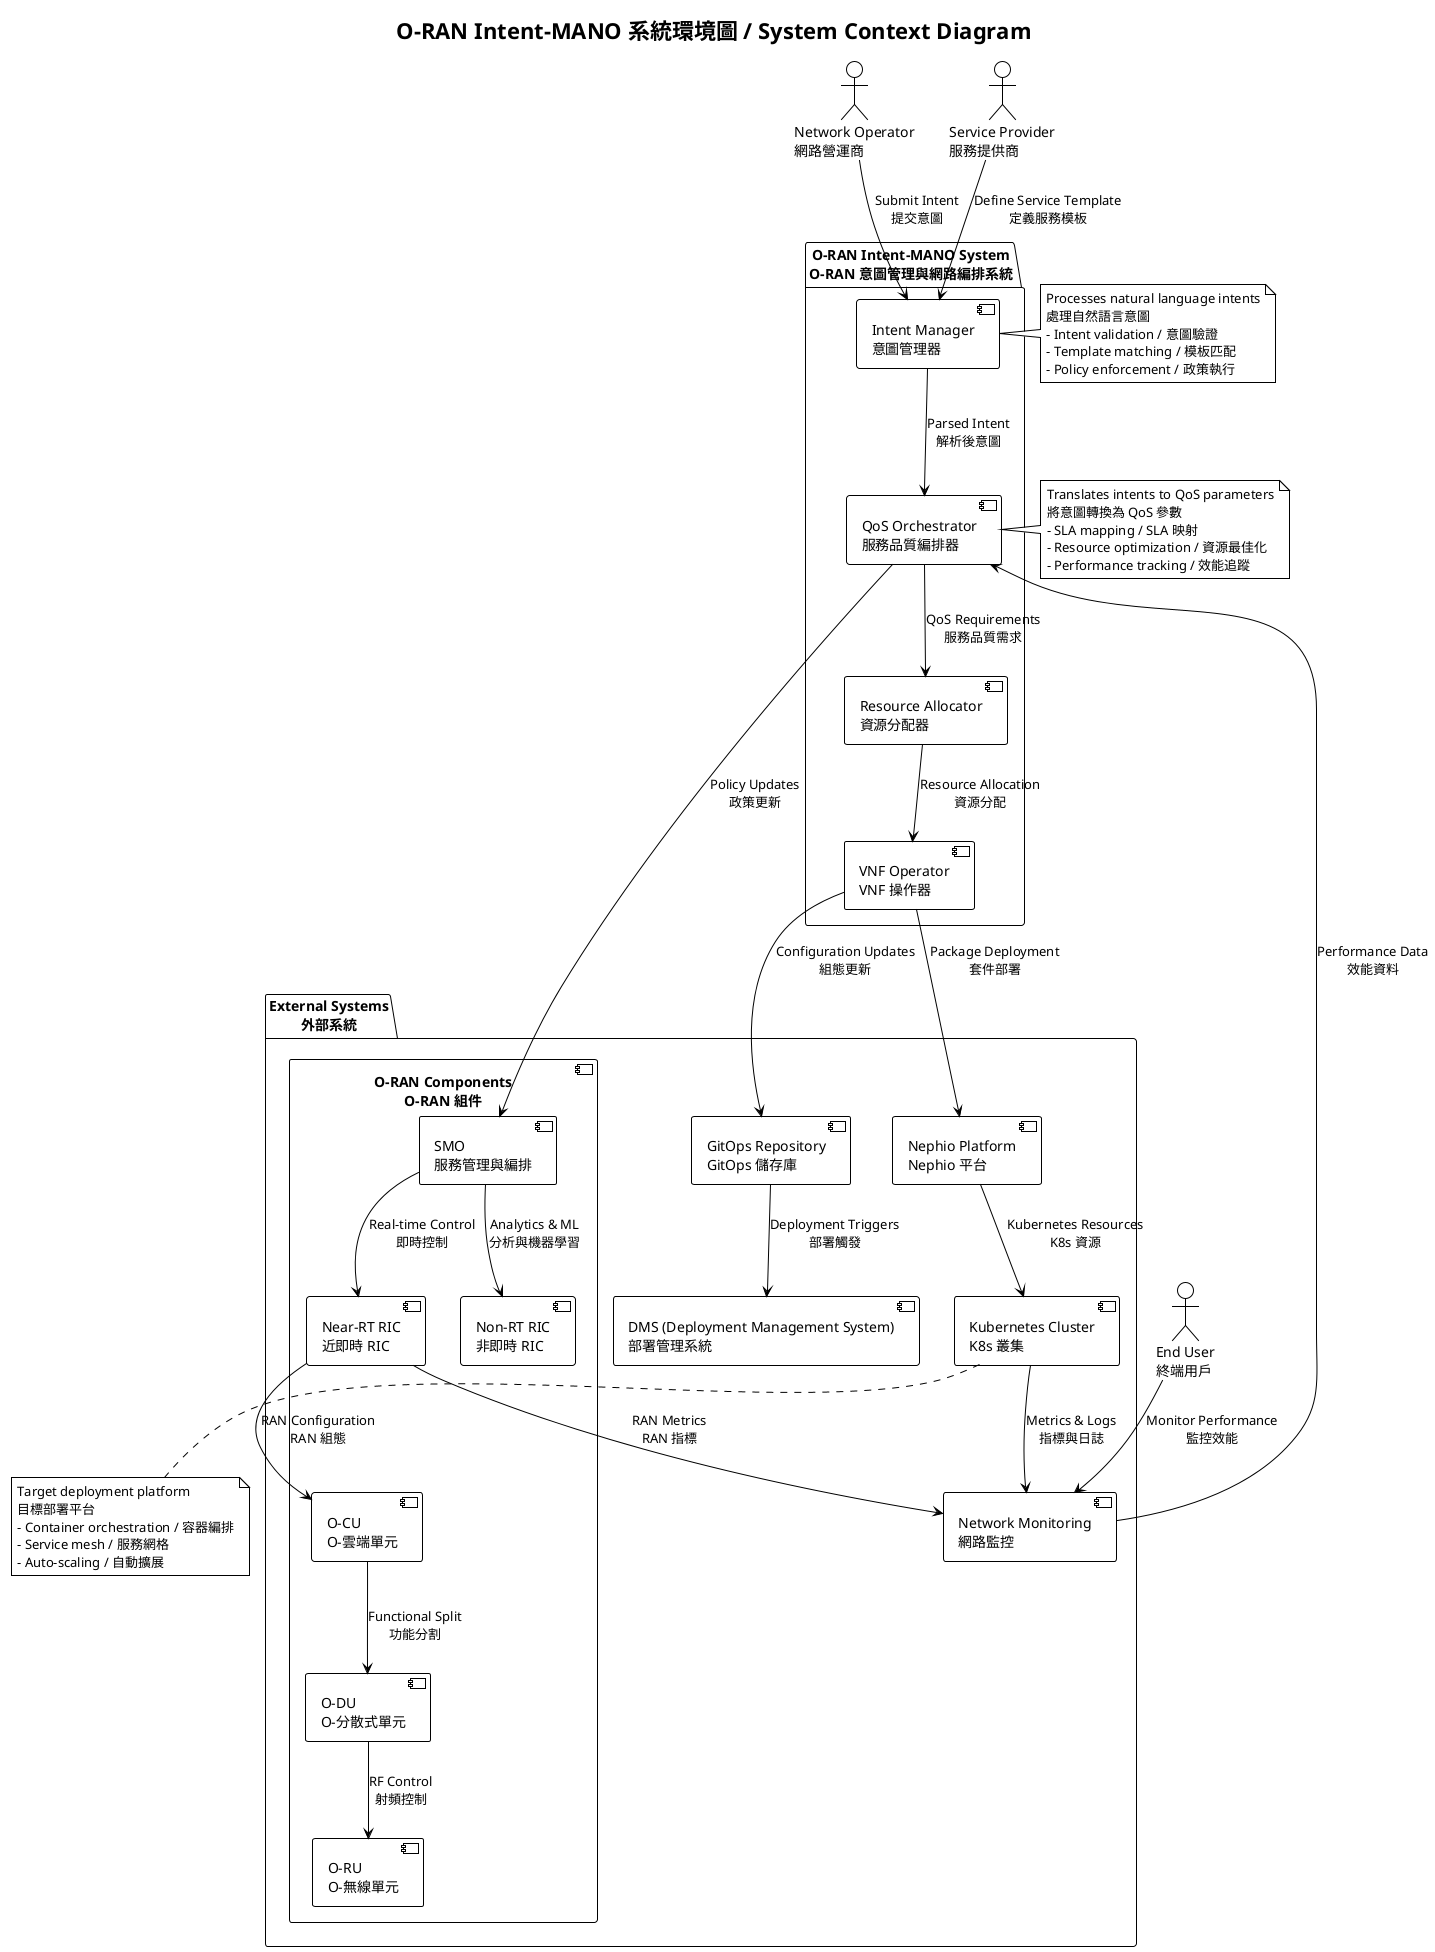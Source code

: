 @startuml O-RAN Intent-MANO System Context
!theme plain
title O-RAN Intent-MANO 系統環境圖 / System Context Diagram

actor "Network Operator\n網路營運商" as operator
actor "End User\n終端用戶" as enduser
actor "Service Provider\n服務提供商" as serviceprov

package "O-RAN Intent-MANO System\nO-RAN 意圖管理與網路編排系統" {
  component "Intent Manager\n意圖管理器" as intentmgr
  component "QoS Orchestrator\n服務品質編排器" as qosorchestrator
  component "Resource Allocator\n資源分配器" as resalloc
  component "VNF Operator\nVNF 操作器" as vnfop
}

package "External Systems\n外部系統" {
  component "Nephio Platform\nNephio 平台" as nephio
  component "Kubernetes Cluster\nK8s 叢集" as k8s
  component "O-RAN Components\nO-RAN 組件" {
    component "Near-RT RIC\n近即時 RIC" as nearrtric
    component "Non-RT RIC\n非即時 RIC" as nonrtric
    component "SMO\n服務管理與編排" as smo
    component "O-CU\nO-雲端單元" as ocu
    component "O-DU\nO-分散式單元" as odu
    component "O-RU\nO-無線單元" as oru
  }
  component "GitOps Repository\nGitOps 儲存庫" as gitops
  component "DMS (Deployment Management System)\n部署管理系統" as dms
  component "Network Monitoring\n網路監控" as monitoring
}

' User interactions / 用戶互動
operator --> intentmgr : Submit Intent\n提交意圖
serviceprov --> intentmgr : Define Service Template\n定義服務模板
enduser --> monitoring : Monitor Performance\n監控效能

' Internal interactions / 內部互動
intentmgr --> qosorchestrator : Parsed Intent\n解析後意圖
qosorchestrator --> resalloc : QoS Requirements\n服務品質需求
resalloc --> vnfop : Resource Allocation\n資源分配

' External system interactions / 外部系統互動
vnfop --> nephio : Package Deployment\n套件部署
nephio --> k8s : Kubernetes Resources\nK8s 資源
vnfop --> gitops : Configuration Updates\n組態更新
gitops --> dms : Deployment Triggers\n部署觸發

' O-RAN interactions / O-RAN 互動
qosorchestrator --> smo : Policy Updates\n政策更新
smo --> nearrtric : Real-time Control\n即時控制
smo --> nonrtric : Analytics & ML\n分析與機器學習
nearrtric --> ocu : RAN Configuration\nRAN 組態
ocu --> odu : Functional Split\n功能分割
odu --> oru : RF Control\n射頻控制

' Monitoring and feedback / 監控與回饋
k8s --> monitoring : Metrics & Logs\n指標與日誌
monitoring --> qosorchestrator : Performance Data\n效能資料
nearrtric --> monitoring : RAN Metrics\nRAN 指標

note right of intentmgr
  Processes natural language intents
  處理自然語言意圖
  - Intent validation / 意圖驗證
  - Template matching / 模板匹配
  - Policy enforcement / 政策執行
end note

note right of qosorchestrator
  Translates intents to QoS parameters
  將意圖轉換為 QoS 參數
  - SLA mapping / SLA 映射
  - Resource optimization / 資源最佳化
  - Performance tracking / 效能追蹤
end note

note bottom of k8s
  Target deployment platform
  目標部署平台
  - Container orchestration / 容器編排
  - Service mesh / 服務網格
  - Auto-scaling / 自動擴展
end note

@enduml